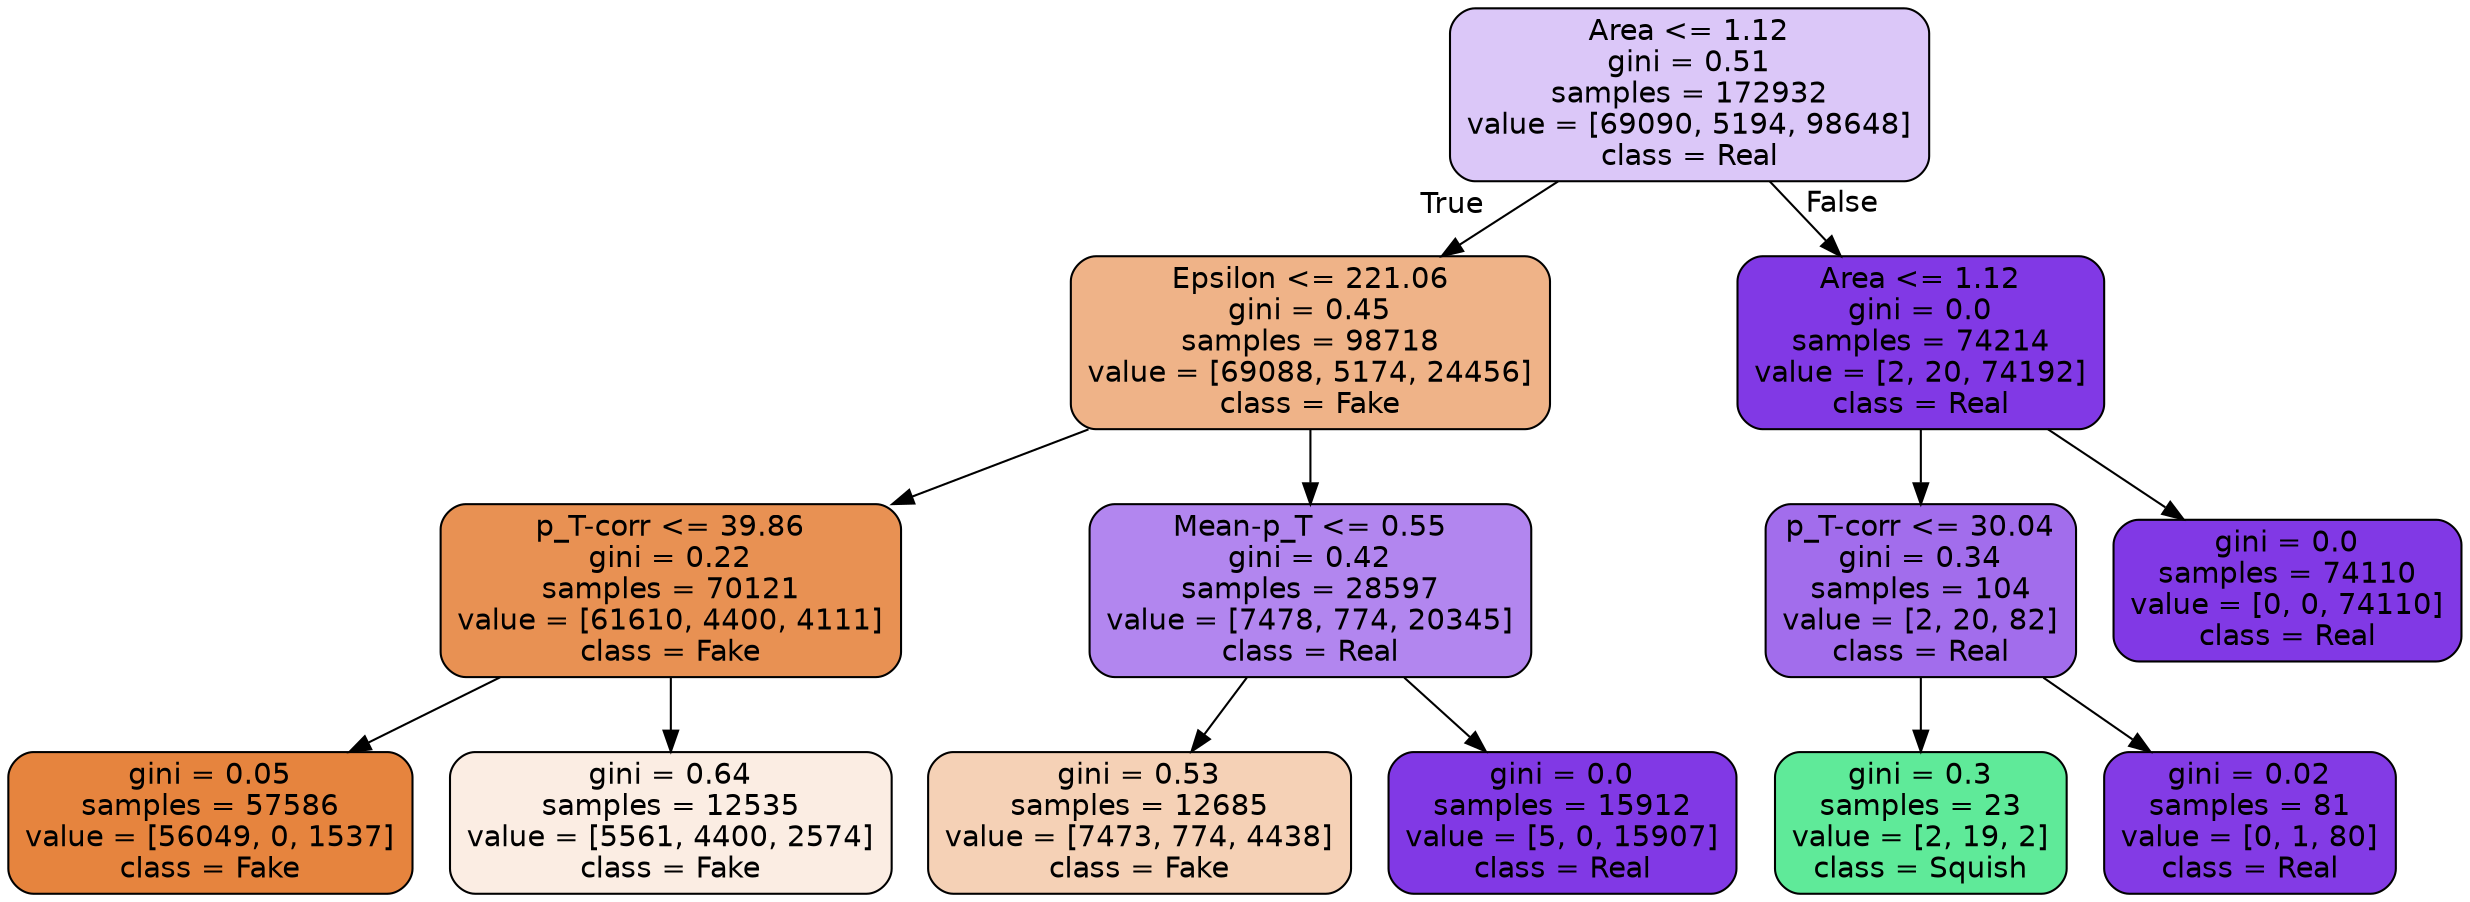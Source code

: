 digraph Tree {
node [shape=box, style="filled, rounded", color="black", fontname=helvetica] ;
edge [fontname=helvetica] ;
0 [label="Area <= 1.12\ngini = 0.51\nsamples = 172932\nvalue = [69090, 5194, 98648]\nclass = Real", fillcolor="#dbc7f8"] ;
1 [label="Epsilon <= 221.06\ngini = 0.45\nsamples = 98718\nvalue = [69088, 5174, 24456]\nclass = Fake", fillcolor="#efb388"] ;
0 -> 1 [labeldistance=2.5, labelangle=45, headlabel="True"] ;
2 [label="p_T-corr <= 39.86\ngini = 0.22\nsamples = 70121\nvalue = [61610, 4400, 4111]\nclass = Fake", fillcolor="#e89153"] ;
1 -> 2 ;
3 [label="gini = 0.05\nsamples = 57586\nvalue = [56049, 0, 1537]\nclass = Fake", fillcolor="#e6843e"] ;
2 -> 3 ;
4 [label="gini = 0.64\nsamples = 12535\nvalue = [5561, 4400, 2574]\nclass = Fake", fillcolor="#fbede3"] ;
2 -> 4 ;
5 [label="Mean-p_T <= 0.55\ngini = 0.42\nsamples = 28597\nvalue = [7478, 774, 20345]\nclass = Real", fillcolor="#b286ef"] ;
1 -> 5 ;
6 [label="gini = 0.53\nsamples = 12685\nvalue = [7473, 774, 4438]\nclass = Fake", fillcolor="#f5d1b6"] ;
5 -> 6 ;
7 [label="gini = 0.0\nsamples = 15912\nvalue = [5, 0, 15907]\nclass = Real", fillcolor="#8139e5"] ;
5 -> 7 ;
8 [label="Area <= 1.12\ngini = 0.0\nsamples = 74214\nvalue = [2, 20, 74192]\nclass = Real", fillcolor="#8139e5"] ;
0 -> 8 [labeldistance=2.5, labelangle=-45, headlabel="False"] ;
9 [label="p_T-corr <= 30.04\ngini = 0.34\nsamples = 104\nvalue = [2, 20, 82]\nclass = Real", fillcolor="#a26dec"] ;
8 -> 9 ;
10 [label="gini = 0.3\nsamples = 23\nvalue = [2, 19, 2]\nclass = Squish", fillcolor="#5fea99"] ;
9 -> 10 ;
11 [label="gini = 0.02\nsamples = 81\nvalue = [0, 1, 80]\nclass = Real", fillcolor="#833be5"] ;
9 -> 11 ;
12 [label="gini = 0.0\nsamples = 74110\nvalue = [0, 0, 74110]\nclass = Real", fillcolor="#8139e5"] ;
8 -> 12 ;
}